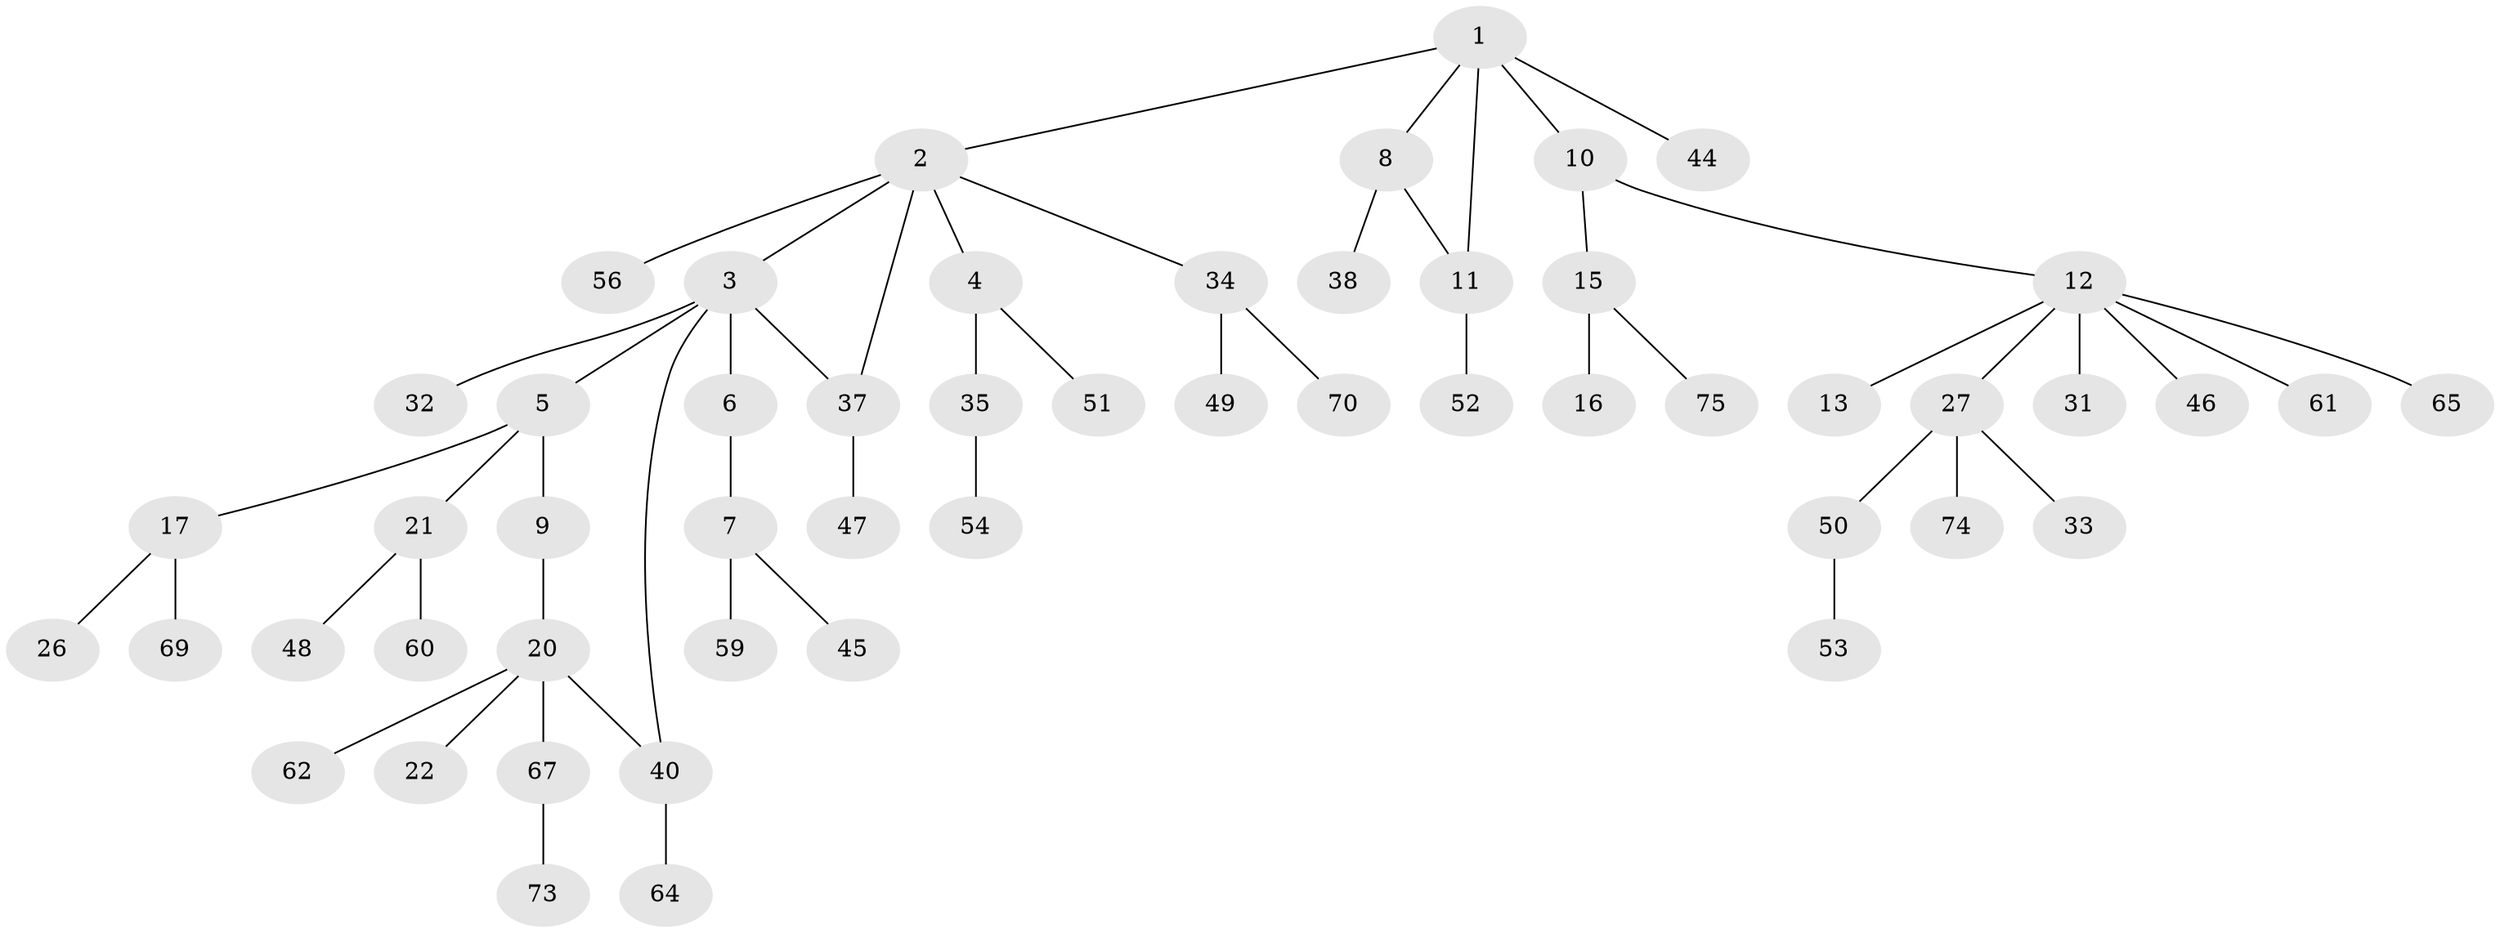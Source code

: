 // Generated by graph-tools (version 1.1) at 2025/23/03/03/25 07:23:32]
// undirected, 53 vertices, 55 edges
graph export_dot {
graph [start="1"]
  node [color=gray90,style=filled];
  1 [super="+14"];
  2 [super="+28"];
  3 [super="+71"];
  4 [super="+18"];
  5;
  6;
  7 [super="+25"];
  8 [super="+30"];
  9 [super="+19"];
  10;
  11 [super="+42"];
  12 [super="+23"];
  13;
  15 [super="+36"];
  16;
  17 [super="+58"];
  20 [super="+24"];
  21 [super="+29"];
  22;
  26 [super="+43"];
  27 [super="+39"];
  31;
  32;
  33;
  34 [super="+41"];
  35;
  37;
  38 [super="+63"];
  40;
  44;
  45;
  46;
  47 [super="+57"];
  48;
  49;
  50;
  51;
  52;
  53 [super="+55"];
  54 [super="+72"];
  56;
  59;
  60;
  61;
  62;
  64;
  65 [super="+66"];
  67 [super="+68"];
  69;
  70;
  73;
  74;
  75;
  1 -- 2;
  1 -- 8;
  1 -- 10;
  1 -- 11;
  1 -- 44;
  2 -- 3;
  2 -- 4;
  2 -- 56;
  2 -- 34;
  2 -- 37;
  3 -- 5;
  3 -- 6;
  3 -- 32;
  3 -- 40;
  3 -- 37;
  4 -- 51;
  4 -- 35;
  5 -- 9;
  5 -- 17;
  5 -- 21;
  6 -- 7;
  7 -- 45;
  7 -- 59;
  8 -- 38;
  8 -- 11;
  9 -- 20;
  10 -- 12;
  10 -- 15;
  11 -- 52;
  12 -- 13;
  12 -- 27;
  12 -- 65;
  12 -- 61;
  12 -- 46;
  12 -- 31;
  15 -- 16;
  15 -- 75;
  17 -- 26;
  17 -- 69;
  20 -- 22;
  20 -- 62;
  20 -- 67;
  20 -- 40;
  21 -- 48;
  21 -- 60;
  27 -- 33;
  27 -- 50;
  27 -- 74;
  34 -- 70;
  34 -- 49;
  35 -- 54;
  37 -- 47;
  40 -- 64;
  50 -- 53;
  67 -- 73;
}
